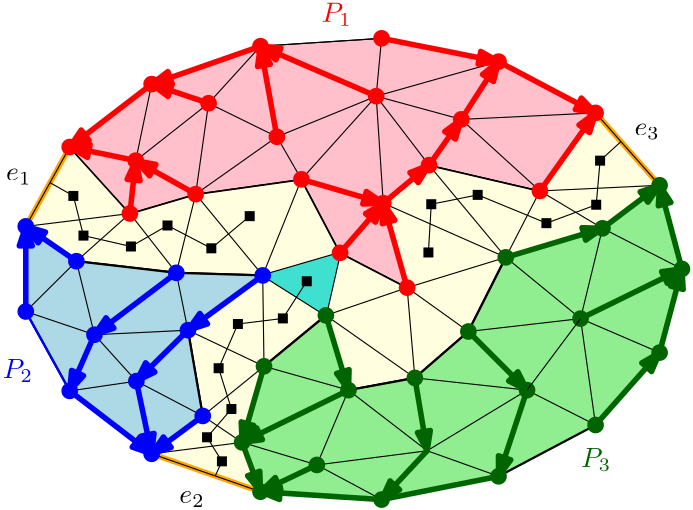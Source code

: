 <?xml version="1.0"?>
<!DOCTYPE ipe SYSTEM "ipe.dtd">
<ipe version="70212" creator="Ipe 7.2.13">
<info created="D:20200402142341" modified="D:20200403060748"/>
<ipestyle name="basic">
<symbol name="arrow/arc(spx)">
<path stroke="sym-stroke" fill="sym-stroke" pen="sym-pen">
0 0 m
-1 0.333 l
-1 -0.333 l
h
</path>
</symbol>
<symbol name="arrow/farc(spx)">
<path stroke="sym-stroke" fill="white" pen="sym-pen">
0 0 m
-1 0.333 l
-1 -0.333 l
h
</path>
</symbol>
<symbol name="arrow/ptarc(spx)">
<path stroke="sym-stroke" fill="sym-stroke" pen="sym-pen">
0 0 m
-1 0.333 l
-0.8 0 l
-1 -0.333 l
h
</path>
</symbol>
<symbol name="arrow/fptarc(spx)">
<path stroke="sym-stroke" fill="white" pen="sym-pen">
0 0 m
-1 0.333 l
-0.8 0 l
-1 -0.333 l
h
</path>
</symbol>
<symbol name="mark/circle(sx)" transformations="translations">
<path fill="sym-stroke">
0.6 0 0 0.6 0 0 e
0.4 0 0 0.4 0 0 e
</path>
</symbol>
<symbol name="mark/disk(sx)" transformations="translations">
<path fill="sym-stroke">
0.6 0 0 0.6 0 0 e
</path>
</symbol>
<symbol name="mark/fdisk(sfx)" transformations="translations">
<group>
<path fill="sym-fill">
0.5 0 0 0.5 0 0 e
</path>
<path fill="sym-stroke" fillrule="eofill">
0.6 0 0 0.6 0 0 e
0.4 0 0 0.4 0 0 e
</path>
</group>
</symbol>
<symbol name="mark/box(sx)" transformations="translations">
<path fill="sym-stroke" fillrule="eofill">
-0.6 -0.6 m
0.6 -0.6 l
0.6 0.6 l
-0.6 0.6 l
h
-0.4 -0.4 m
0.4 -0.4 l
0.4 0.4 l
-0.4 0.4 l
h
</path>
</symbol>
<symbol name="mark/square(sx)" transformations="translations">
<path fill="sym-stroke">
-0.6 -0.6 m
0.6 -0.6 l
0.6 0.6 l
-0.6 0.6 l
h
</path>
</symbol>
<symbol name="mark/fsquare(sfx)" transformations="translations">
<group>
<path fill="sym-fill">
-0.5 -0.5 m
0.5 -0.5 l
0.5 0.5 l
-0.5 0.5 l
h
</path>
<path fill="sym-stroke" fillrule="eofill">
-0.6 -0.6 m
0.6 -0.6 l
0.6 0.6 l
-0.6 0.6 l
h
-0.4 -0.4 m
0.4 -0.4 l
0.4 0.4 l
-0.4 0.4 l
h
</path>
</group>
</symbol>
<symbol name="mark/cross(sx)" transformations="translations">
<group>
<path fill="sym-stroke">
-0.43 -0.57 m
0.57 0.43 l
0.43 0.57 l
-0.57 -0.43 l
h
</path>
<path fill="sym-stroke">
-0.43 0.57 m
0.57 -0.43 l
0.43 -0.57 l
-0.57 0.43 l
h
</path>
</group>
</symbol>
<symbol name="arrow/fnormal(spx)">
<path stroke="sym-stroke" fill="white" pen="sym-pen">
0 0 m
-1 0.333 l
-1 -0.333 l
h
</path>
</symbol>
<symbol name="arrow/pointed(spx)">
<path stroke="sym-stroke" fill="sym-stroke" pen="sym-pen">
0 0 m
-1 0.333 l
-0.8 0 l
-1 -0.333 l
h
</path>
</symbol>
<symbol name="arrow/fpointed(spx)">
<path stroke="sym-stroke" fill="white" pen="sym-pen">
0 0 m
-1 0.333 l
-0.8 0 l
-1 -0.333 l
h
</path>
</symbol>
<symbol name="arrow/linear(spx)">
<path stroke="sym-stroke" pen="sym-pen">
-1 0.333 m
0 0 l
-1 -0.333 l
</path>
</symbol>
<symbol name="arrow/fdouble(spx)">
<path stroke="sym-stroke" fill="white" pen="sym-pen">
0 0 m
-1 0.333 l
-1 -0.333 l
h
-1 0 m
-2 0.333 l
-2 -0.333 l
h
</path>
</symbol>
<symbol name="arrow/double(spx)">
<path stroke="sym-stroke" fill="sym-stroke" pen="sym-pen">
0 0 m
-1 0.333 l
-1 -0.333 l
h
-1 0 m
-2 0.333 l
-2 -0.333 l
h
</path>
</symbol>
<pen name="heavier" value="0.8"/>
<pen name="fat" value="1.2"/>
<pen name="ultrafat" value="2"/>
<symbolsize name="large" value="5"/>
<symbolsize name="small" value="2"/>
<symbolsize name="tiny" value="1.1"/>
<arrowsize name="large" value="10"/>
<arrowsize name="small" value="5"/>
<arrowsize name="tiny" value="3"/>
<color name="red" value="1 0 0"/>
<color name="green" value="0 1 0"/>
<color name="blue" value="0 0 1"/>
<color name="yellow" value="1 1 0"/>
<color name="orange" value="1 0.647 0"/>
<color name="gold" value="1 0.843 0"/>
<color name="purple" value="0.627 0.125 0.941"/>
<color name="gray" value="0.745"/>
<color name="brown" value="0.647 0.165 0.165"/>
<color name="navy" value="0 0 0.502"/>
<color name="pink" value="1 0.753 0.796"/>
<color name="seagreen" value="0.18 0.545 0.341"/>
<color name="turquoise" value="0.251 0.878 0.816"/>
<color name="violet" value="0.933 0.51 0.933"/>
<color name="darkblue" value="0 0 0.545"/>
<color name="darkcyan" value="0 0.545 0.545"/>
<color name="darkgray" value="0.663"/>
<color name="darkgreen" value="0 0.392 0"/>
<color name="darkmagenta" value="0.545 0 0.545"/>
<color name="darkorange" value="1 0.549 0"/>
<color name="darkred" value="0.545 0 0"/>
<color name="lightblue" value="0.678 0.847 0.902"/>
<color name="lightcyan" value="0.878 1 1"/>
<color name="lightgray" value="0.827"/>
<color name="lightgreen" value="0.565 0.933 0.565"/>
<color name="lightyellow" value="1 1 0.878"/>
<dashstyle name="dashed" value="[4] 0"/>
<dashstyle name="dotted" value="[1 3] 0"/>
<dashstyle name="dash dotted" value="[4 2 1 2] 0"/>
<dashstyle name="dash dot dotted" value="[4 2 1 2 1 2] 0"/>
<textsize name="large" value="\large"/>
<textsize name="small" value="\small"/>
<textsize name="tiny" value="\tiny"/>
<textsize name="Large" value="\Large"/>
<textsize name="LARGE" value="\LARGE"/>
<textsize name="huge" value="\huge"/>
<textsize name="Huge" value="\Huge"/>
<textsize name="footnote" value="\footnotesize"/>
<textstyle name="center" begin="\begin{center}" end="\end{center}"/>
<textstyle name="itemize" begin="\begin{itemize}" end="\end{itemize}"/>
<textstyle name="item" begin="\begin{itemize}\item{}" end="\end{itemize}"/>
<gridsize name="4 pts" value="4"/>
<gridsize name="8 pts (~3 mm)" value="8"/>
<gridsize name="16 pts (~6 mm)" value="16"/>
<gridsize name="32 pts (~12 mm)" value="32"/>
<gridsize name="10 pts (~3.5 mm)" value="10"/>
<gridsize name="20 pts (~7 mm)" value="20"/>
<gridsize name="14 pts (~5 mm)" value="14"/>
<gridsize name="28 pts (~10 mm)" value="28"/>
<gridsize name="56 pts (~20 mm)" value="56"/>
<anglesize name="90 deg" value="90"/>
<anglesize name="60 deg" value="60"/>
<anglesize name="45 deg" value="45"/>
<anglesize name="30 deg" value="30"/>
<anglesize name="22.5 deg" value="22.5"/>
<opacity name="10%" value="0.1"/>
<opacity name="30%" value="0.3"/>
<opacity name="50%" value="0.5"/>
<opacity name="75%" value="0.75"/>
<tiling name="falling" angle="-60" step="4" width="1"/>
<tiling name="rising" angle="30" step="4" width="1"/>
</ipestyle>
<page>
<layer name="vertices"/>
<layer name="edges"/>
<layer name="outer-cycle"/>
<layer name="trees"/>
<layer name="monochrome"/>
<layer name="bichrome"/>
<layer name="portals"/>
<layer name="sperner"/>
<layer name="dual-paths"/>
<layer name="mercedes"/>
<layer name="mercedes-monochrome"/>
<layer name="mercedes-dead"/>
<layer name="mercedes-sperners"/>
<layer name="mercedes-bichrome"/>
<layer name="mercedes-portals"/>
<view layers="edges outer-cycle trees monochrome bichrome portals sperner dual-paths" active="portals"/>
<view layers="edges sperner mercedes mercedes-monochrome mercedes-dead mercedes-sperners mercedes-bichrome mercedes-portals" active="mercedes-bichrome"/>
<path layer="mercedes-bichrome" fill="lightyellow">
197.218 529.03 m
203.842 511.261 l
224.14 520.907 l
263.828 526.013 l
259.418 552.239 l
278.682 568.95 l
292.143 595.64 l
264.524 628.829 l
248.046 615.136 l
256.633 584.732 l
227.39 574.752 l
235.513 547.83 l
h
</path>
<path fill="lightyellow">
159.155 551.079 m
164.655 524.92 l
183.06 538.546 l
164.655 524.92 l
197.218 529.03 l
205.109 556.417 l
177.722 569.414 l
h
</path>
<path layer="mercedes-portals" stroke="orange" pen="ultrafat">
197.218 529.03 m
203.842 511.261 l
</path>
<path stroke="orange" pen="ultrafat">
164.655 524.921 m
197.218 529.03 l
</path>
<path layer="mercedes-bichrome" fill="lightyellow">
324.472 647.638 m
304.444 619.546 l
292.143 595.64 l
326.957 606.084 l
347.518 621.585 l
h
</path>
<path fill="lightyellow">
289.538 666.105 m
276.129 645.308 l
264.524 628.829 l
304.444 619.546 l
324.472 647.639 l
h
</path>
<path fill="lightyellow">
204.645 589.142 m
173.545 590.07 l
144.069 567.789 l
135.163 547.567 l
164.655 524.92 l
159.155 551.079 l
177.722 569.414 l
204.645 589.142 l
h
</path>
<path fill="lightyellow">
135.163 635.359 m
119.349 606.785 l
137.57 594.248 l
173.545 590.07 l
180.507 618.385 l
156.834 611.423 l
h
</path>
<path fill="lightyellow">
289.538 666.105 m
276.129 645.308 l
264.524 628.829 l
248.046 615.136 l
218.57 623.723 l
204.645 589.142 l
180.507 618.385 l
209.751 639.041 l
245.493 653.663 l
h
</path>
<path layer="mercedes-monochrome" fill="lightgray">
205.109 556.417 m
197.218 529.03 l
235.513 547.83 l
227.39 574.752 l
256.633 584.732 l
248.046 615.136 l
218.57 623.723 l
204.645 589.142 l
177.722 569.414 l
h
</path>
<path fill="lightgreen">
203.842 511.262 m
247.432 508.434 l
289.538 516.82 l
324.472 535.287 l
347.518 561.341 l
355.562 591.463 l
347.518 621.585 l
326.957 606.084 l
292.143 595.64 l
278.682 568.95 l
259.418 552.239 l
263.828 526.013 l
224.14 520.907 l
h
</path>
<path fill="lightblue">
119.349 606.785 m
119.349 576.141 l
135.163 547.567 l
144.069 567.789 l
173.545 590.07 l
137.57 594.248 l
h
</path>
<path fill="pink">
135.163 635.359 m
156.834 611.423 l
180.507 618.385 l
209.751 639.041 l
245.493 653.663 l
289.538 666.105 l
247.432 674.491 l
203.842 671.664 l
164.655 658.005 l
h
</path>
<path layer="mercedes-portals" stroke="orange" pen="ultrafat">
119.349 606.785 m
135.163 635.359 l
</path>
<path stroke="orange" pen="ultrafat">
324.472 647.638 m
347.518 621.585 l
</path>
<path stroke="orange" pen="ultrafat">
159.155 551.079 m
164.655 524.92 l
</path>
<path stroke="orange" pen="ultrafat">
276.129 645.308 m
289.538 666.105 l
</path>
<path layer="bichrome" stroke="black" fill="lightyellow" pen="heavier">
164.655 524.921 m
203.842 511.261 l
197.218 529.03 l
205.109 556.417 l
227.39 574.752 l
204.645 589.142 l
177.722 569.414 l
183.06 538.546 l
h
</path>
<path stroke="black" fill="lightyellow" pen="heavier">
232.496 597.265 m
227.39 574.752 l
235.513 547.83 l
259.418 552.239 l
278.682 568.95 l
292.143 595.64 l
326.957 606.084 l
347.518 621.585 l
324.472 647.638 l
304.444 619.546 l
264.524 628.829 l
248.046 615.136 l
256.633 584.732 l
232.496 597.265 l
h
</path>
<path stroke="black" fill="lightyellow" pen="heavier">
135.163 635.359 m
156.834 611.423 l
180.507 618.385 l
218.57 623.723 l
232.496 597.265 l
204.645 589.142 l
173.545 590.07 l
137.57 594.248 l
119.349 606.785 l
h
</path>
<path layer="portals" stroke="orange" pen="ultrafat">
324.472 647.638 m
347.518 621.585 l
</path>
<path stroke="orange" pen="ultrafat">
164.655 524.921 m
203.842 511.261 l
</path>
<path layer="edges" stroke="black">
156.834 611.423 m
135.163 635.359 l
</path>
<path layer="portals" stroke="orange" pen="ultrafat">
119.349 606.785 m
135.163 635.359 l
</path>
<path layer="mercedes-sperners" fill="turquoise">
164.655 524.92 m
197.218 529.03 l
203.842 511.261 l
</path>
<path fill="turquoise">
264.524 628.829 m
292.143 595.64 l
304.444 619.546 l
</path>
<path fill="turquoise">
180.507 618.385 m
173.545 590.07 l
204.645 589.142 l
</path>
<path layer="edges" stroke="black">
203.842 511.261 m
164.655 524.921 l
</path>
<path layer="monochrome" stroke="black" fill="lightgreen" pen="heavier">
203.842 511.261 m
197.218 529.03 l
205.109 556.417 l
227.39 574.752 l
235.513 547.83 l
259.418 552.239 l
278.682 568.95 l
292.143 595.64 l
326.957 606.084 l
347.518 621.585 l
355.562 591.463 l
347.518 561.341 l
324.472 535.287 l
289.538 516.82 l
247.432 508.434 l
h
</path>
<path stroke="black" fill="pink">
135.163 635.359 m
156.834 611.423 l
180.507 618.385 l
218.57 623.723 l
232.496 597.265 l
256.633 584.732 l
248.046 615.136 l
264.524 628.829 l
304.444 619.546 l
324.472 647.638 l
289.538 666.105 l
247.432 674.491 l
203.842 671.664 l
164.655 658.005 l
h
</path>
<path stroke="black" fill="lightblue" pen="heavier">
119.349 606.785 m
137.57 594.248 l
173.545 590.07 l
204.645 589.142 l
177.722 569.414 l
183.06 538.546 l
164.655 524.921 l
135.163 547.567 l
119.349 576.141 l
h
</path>
<path layer="edges" stroke="black">
135.163 635.359 m
158.923 630.454 l
</path>
<path stroke="black">
158.923 630.454 m
164.655 658.005 l
</path>
<path stroke="black">
164.655 658.005 m
185.149 651.11 l
</path>
<path stroke="black">
185.149 651.11 m
203.842 671.664 l
</path>
<path stroke="black">
119.349 606.785 m
137.57 594.248 l
</path>
<path stroke="black">
137.57 594.248 m
156.834 611.423 l
</path>
<path stroke="black">
156.834 611.423 m
158.923 630.454 l
</path>
<path stroke="black">
119.349 606.785 m
156.834 611.423 l
</path>
<path stroke="black">
137.57 594.248 m
119.349 576.141 l
</path>
<path stroke="black">
119.349 576.141 m
144.069 567.789 l
</path>
<path stroke="black">
144.069 567.789 m
135.163 547.567 l
</path>
<path stroke="black">
144.069 567.789 m
137.57 594.248 l
</path>
<path stroke="black">
137.57 594.248 m
173.545 590.07 l
</path>
<path stroke="black">
173.545 590.07 m
156.834 611.423 l
</path>
<path stroke="black">
173.545 590.07 m
144.069 567.789 l
</path>
<path stroke="black">
144.069 567.789 m
159.155 551.079 l
</path>
<path stroke="black">
159.155 551.079 m
177.722 569.414 l
</path>
<path stroke="black">
177.722 569.414 m
173.545 590.07 l
</path>
<path stroke="black">
144.069 567.789 m
177.722 569.414 l
</path>
<path stroke="black">
159.155 551.079 m
135.163 547.567 l
</path>
<path stroke="black">
159.155 551.079 m
164.655 524.921 l
</path>
<path stroke="black">
164.655 524.921 m
183.06 538.546 l
</path>
<path stroke="black">
183.06 538.546 m
159.155 551.079 l
</path>
<path stroke="black">
183.06 538.546 m
205.109 556.417 l
</path>
<path stroke="black">
205.109 556.417 m
177.722 569.414 l
177.722 569.414 l
</path>
<path stroke="black">
177.722 569.414 m
183.06 538.546 l
</path>
<path stroke="black">
183.06 538.546 m
197.218 529.03 l
</path>
<path stroke="black">
197.218 529.03 m
164.655 524.921 l
</path>
<path stroke="black">
197.218 529.03 m
203.842 511.261 l
</path>
<path stroke="black">
197.218 529.03 m
224.14 520.907 l
</path>
<path stroke="black">
224.14 520.907 m
235.513 547.83 l
</path>
<path stroke="black">
235.513 547.83 m
205.109 556.417 l
</path>
<path stroke="black">
205.109 556.417 m
197.218 529.03 l
</path>
<path stroke="black">
197.218 529.03 m
235.513 547.83 l
</path>
<path stroke="black">
224.14 520.907 m
203.842 511.261 l
</path>
<path stroke="black">
224.14 520.907 m
247.432 508.434 l
</path>
<path stroke="black">
235.513 547.83 m
259.418 552.239 l
</path>
<path stroke="black">
259.418 552.239 m
263.828 526.013 l
</path>
<path stroke="black">
263.828 526.013 m
247.432 508.434 l
</path>
<path stroke="black">
235.513 547.83 m
263.828 526.013 l
</path>
<path stroke="black">
263.828 526.013 m
224.14 520.907 l
</path>
<path stroke="black">
158.923 630.454 m
180.507 618.385 l
</path>
<path stroke="black">
180.507 618.385 m
185.149 651.11 l
</path>
<path stroke="black">
185.149 651.11 m
158.923 630.454 l
</path>
<path stroke="black">
156.834 611.423 m
180.507 618.385 l
</path>
<path stroke="black">
180.507 618.385 m
173.545 590.07 l
</path>
<path stroke="black">
180.507 618.385 m
218.57 623.723 l
</path>
<path stroke="black">
218.57 623.723 m
209.751 639.041 l
</path>
<path stroke="black">
209.751 639.041 m
180.507 618.385 l
</path>
<path stroke="black">
185.149 651.11 m
209.751 639.041 l
</path>
<path stroke="black">
209.751 639.041 m
203.842 671.664 l
</path>
<path stroke="black">
209.751 639.041 m
245.493 653.663 l
</path>
<path stroke="black">
245.493 653.663 m
247.432 674.491 l
</path>
<path stroke="black">
245.493 653.663 m
203.842 671.664 l
</path>
<path stroke="black">
218.57 623.723 m
204.645 589.142 l
</path>
<path stroke="black">
204.645 589.142 m
173.545 590.07 l
</path>
<path stroke="black">
180.507 618.385 m
204.645 589.142 l
</path>
<path stroke="black">
204.645 589.142 m
177.722 569.414 l
</path>
<path stroke="black">
204.645 589.142 m
205.109 556.417 l
</path>
<path stroke="black">
204.645 589.142 m
227.39 574.752 l
</path>
<path stroke="black">
227.39 574.752 m
205.109 556.417 l
</path>
<path stroke="black">
227.39 574.752 m
235.513 547.83 l
</path>
<path stroke="black">
227.39 574.752 m
232.496 597.265 l
</path>
<path stroke="black">
204.645 589.142 m
232.496 597.265 l
</path>
<path stroke="black">
218.57 623.723 m
232.496 597.265 l
</path>
<path stroke="black">
232.496 597.265 m
248.046 615.136 l
</path>
<path stroke="black">
248.046 615.136 m
218.57 623.723 l
</path>
<path stroke="black">
218.57 623.723 m
245.493 653.663 l
</path>
<path stroke="black">
245.493 653.663 m
248.046 615.136 l
</path>
<path stroke="black">
245.493 653.663 m
276.129 645.308 l
</path>
<path stroke="black">
245.493 653.663 m
264.524 628.829 l
</path>
<path stroke="black">
264.524 628.829 m
248.046 615.136 l
</path>
<path stroke="black">
264.524 628.829 m
276.129 645.308 l
</path>
<path stroke="black">
245.493 653.663 m
289.538 666.105 l
</path>
<path stroke="black">
289.538 666.105 m
276.129 645.308 l
</path>
<path stroke="black">
276.129 645.308 m
324.472 647.638 l
</path>
<path stroke="black">
324.472 647.638 m
304.444 619.546 l
</path>
<path stroke="black">
304.444 619.546 m
276.129 645.308 l
</path>
<path stroke="black">
264.524 628.829 m
292.143 595.64 l
</path>
<path stroke="black">
292.143 595.64 m
304.444 619.546 l
</path>
<path stroke="black">
304.444 619.546 m
264.524 628.829 l
</path>
<path stroke="black">
248.046 615.136 m
256.633 584.732 l
</path>
<path stroke="black">
256.633 584.732 m
232.496 597.265 l
</path>
<path stroke="black">
227.39 574.752 m
256.633 584.732 l
</path>
<path stroke="black">
256.633 584.732 m
259.418 552.239 l
</path>
<path stroke="black">
259.418 552.239 m
227.39 574.752 l
</path>
<path stroke="black">
256.633 584.732 m
292.143 595.64 l
</path>
<path stroke="black">
248.046 615.136 m
292.143 595.64 l
</path>
<path stroke="black">
292.143 595.64 m
326.957 606.084 l
</path>
<path stroke="black">
326.957 606.084 m
304.444 619.546 l
</path>
<path stroke="black">
304.444 619.546 m
347.518 621.585 l
</path>
<path stroke="black">
347.518 621.585 m
326.957 606.084 l
</path>
<path stroke="black">
326.957 606.084 m
319.066 573.592 l
</path>
<path stroke="black">
319.066 573.592 m
355.562 591.463 l
</path>
<path stroke="black">
355.562 591.463 m
326.957 606.084 l
</path>
<path stroke="black">
319.066 573.592 m
347.518 561.341 l
</path>
<path stroke="black">
319.066 573.592 m
324.472 535.287 l
</path>
<path stroke="black">
324.472 535.287 m
299.802 547.83 l
</path>
<path stroke="black">
299.802 547.83 m
278.682 568.95 l
</path>
<path stroke="black">
278.682 568.95 m
319.066 573.592 l
</path>
<path stroke="black">
319.066 573.592 m
292.143 595.64 l
</path>
<path stroke="black">
292.143 595.64 m
278.682 568.95 l
</path>
<path stroke="black">
278.682 568.95 m
256.633 584.732 l
</path>
<path stroke="black">
278.682 568.95 m
259.418 552.239 l
</path>
<path stroke="black">
259.418 552.239 m
299.802 547.83 l
</path>
<path stroke="black">
299.802 547.83 m
263.828 526.013 l
</path>
<path stroke="black">
289.538 516.82 m
263.828 526.013 l
</path>
<path stroke="black">
299.802 547.83 m
289.538 516.82 l
</path>
<path stroke="black">
119.349 606.785 m
135.163 635.359 l
</path>
<path stroke="black">
203.842 671.664 m
247.432 674.491 l
</path>
<path stroke="black">
324.472 647.639 m
347.518 621.585 l
</path>
<path stroke="black">
324.472 535.287 m
289.538 516.82 l
</path>
<path stroke="black">
135.163 547.567 m
119.349 576.141 l
</path>
<path stroke="black">
119.349 576.141 m
119.349 606.785 l
</path>
<path stroke="black">
135.163 635.359 m
164.655 658.005 l
</path>
<path stroke="black">
164.655 658.005 m
203.842 671.664 l
</path>
<path stroke="black">
247.432 674.491 m
289.538 666.105 l
</path>
<path stroke="black">
289.538 666.105 m
324.472 647.639 l
</path>
<path stroke="black">
347.518 621.585 m
355.562 591.463 l
</path>
<path stroke="black">
347.518 561.341 m
355.562 591.463 l
</path>
<path stroke="black">
324.472 535.287 m
347.518 561.341 l
</path>
<path stroke="black">
247.432 508.434 m
289.538 516.82 l
</path>
<path stroke="black">
203.842 511.261 m
247.432 508.434 l
</path>
<path stroke="black">
164.655 524.92 m
135.163 547.567 l
</path>
<path layer="sperner" fill="turquoise">
204.645 589.142 m
232.496 597.265 l
227.39 574.752 l
h
</path>
<use layer="vertices" name="mark/disk(sx)" pos="119.349 576.141" size="normal" stroke="black"/>
<use name="mark/disk(sx)" pos="119.349 606.785" size="normal" stroke="black"/>
<use name="mark/disk(sx)" pos="135.163 635.359" size="normal" stroke="black"/>
<use name="mark/disk(sx)" pos="164.655 658.005" size="normal" stroke="black"/>
<use name="mark/disk(sx)" pos="203.842 671.664" size="normal" stroke="black"/>
<use name="mark/disk(sx)" pos="247.432 674.491" size="normal" stroke="black"/>
<use name="mark/disk(sx)" pos="289.538 666.105" size="normal" stroke="black"/>
<use name="mark/disk(sx)" pos="324.472 647.638" size="normal" stroke="black"/>
<use name="mark/disk(sx)" pos="347.518 621.585" size="normal" stroke="black"/>
<use name="mark/disk(sx)" pos="355.562 591.463" size="normal" stroke="black"/>
<use name="mark/disk(sx)" pos="347.518 561.341" size="normal" stroke="black"/>
<use name="mark/disk(sx)" pos="324.472 535.287" size="normal" stroke="black"/>
<use name="mark/disk(sx)" pos="289.538 516.82" size="normal" stroke="black"/>
<use name="mark/disk(sx)" pos="247.432 508.434" size="normal" stroke="black"/>
<use name="mark/disk(sx)" pos="203.842 511.261" size="normal" stroke="black"/>
<use name="mark/disk(sx)" pos="164.655 524.921" size="normal" stroke="black"/>
<use name="mark/disk(sx)" pos="135.163 547.567" size="normal" stroke="black"/>
<use name="mark/disk(sx)" pos="180.507 618.385" size="normal" stroke="black"/>
<use name="mark/disk(sx)" pos="209.751 639.041" size="normal" stroke="black"/>
<use name="mark/disk(sx)" pos="218.57 623.723" size="normal" stroke="black"/>
<use name="mark/disk(sx)" pos="204.645 589.142" size="normal" stroke="black"/>
<use name="mark/disk(sx)" pos="137.57 594.248" size="normal" stroke="black"/>
<use name="mark/disk(sx)" pos="158.923 630.454" size="normal" stroke="black"/>
<use name="mark/disk(sx)" pos="245.493 653.663" size="normal" stroke="black"/>
<use name="mark/disk(sx)" pos="276.129 645.308" size="normal" stroke="black"/>
<use name="mark/disk(sx)" pos="264.524 628.829" size="normal" stroke="black"/>
<use name="mark/disk(sx)" pos="292.143 595.64" size="normal" stroke="black"/>
<use name="mark/disk(sx)" pos="304.444 619.546" size="normal" stroke="black"/>
<use name="mark/disk(sx)" pos="326.957 606.084" size="normal" stroke="black"/>
<use name="mark/disk(sx)" pos="319.066 573.592" size="normal" stroke="black"/>
<use name="mark/disk(sx)" pos="299.802 547.83" size="normal" stroke="black"/>
<use name="mark/disk(sx)" pos="278.682 568.95" size="normal" stroke="black"/>
<use name="mark/disk(sx)" pos="256.633 584.732" size="normal" stroke="black"/>
<use name="mark/disk(sx)" pos="248.046 615.136" size="normal" stroke="black"/>
<use name="mark/disk(sx)" pos="232.496 597.265" size="normal" stroke="black"/>
<use name="mark/disk(sx)" pos="235.513 547.83" size="normal" stroke="black"/>
<use name="mark/disk(sx)" pos="259.418 552.239" size="normal" stroke="black"/>
<use name="mark/disk(sx)" pos="263.828 526.013" size="normal" stroke="black"/>
<use name="mark/disk(sx)" pos="224.14 520.907" size="normal" stroke="black"/>
<use name="mark/disk(sx)" pos="205.109 556.417" size="normal" stroke="black"/>
<use name="mark/disk(sx)" pos="227.39 574.752" size="normal" stroke="black"/>
<use name="mark/disk(sx)" pos="177.722 569.414" size="normal" stroke="black"/>
<use name="mark/disk(sx)" pos="183.06 538.546" size="normal" stroke="black"/>
<use name="mark/disk(sx)" pos="197.218 529.03" size="normal" stroke="black"/>
<use name="mark/disk(sx)" pos="159.155 551.079" size="normal" stroke="black"/>
<use name="mark/disk(sx)" pos="144.069 567.789" size="normal" stroke="black"/>
<use name="mark/disk(sx)" pos="173.545 590.07" size="normal" stroke="black"/>
<use name="mark/disk(sx)" pos="156.834 611.423" size="normal" stroke="black"/>
<use name="mark/disk(sx)" pos="185.149 651.11" size="normal" stroke="black"/>
<use layer="trees" name="mark/disk(sx)" pos="135.163 635.359" size="large" stroke="red"/>
<use name="mark/disk(sx)" pos="164.655 658.005" size="large" stroke="red"/>
<use name="mark/disk(sx)" pos="203.842 671.664" size="large" stroke="red"/>
<use name="mark/disk(sx)" pos="247.432 674.491" size="large" stroke="red"/>
<use name="mark/disk(sx)" pos="289.538 666.105" size="large" stroke="red"/>
<use name="mark/disk(sx)" pos="324.472 647.638" size="large" stroke="red"/>
<use name="mark/disk(sx)" pos="347.518 621.585" size="large" stroke="darkgreen"/>
<use name="mark/disk(sx)" pos="355.562 591.463" size="large" stroke="darkgreen"/>
<use name="mark/disk(sx)" pos="347.518 561.341" size="large" stroke="darkgreen"/>
<use name="mark/disk(sx)" pos="324.472 535.287" size="large" stroke="darkgreen"/>
<use name="mark/disk(sx)" pos="289.538 516.82" size="large" stroke="darkgreen"/>
<use name="mark/disk(sx)" pos="247.432 508.434" size="large" stroke="darkgreen"/>
<use name="mark/disk(sx)" pos="203.842 511.261" size="large" stroke="darkgreen"/>
<use name="mark/disk(sx)" pos="164.655 524.921" size="large" stroke="blue"/>
<use name="mark/disk(sx)" pos="135.163 547.567" size="large" stroke="blue"/>
<use name="mark/disk(sx)" pos="119.349 576.141" size="large" stroke="blue"/>
<use name="mark/disk(sx)" pos="119.349 606.785" size="large" stroke="blue"/>
<path stroke="darkgreen" pen="ultrafat" rarrow="normal/normal">
203.842 511.261 m
197.218 529.03 l
</path>
<path stroke="darkgreen" pen="ultrafat" rarrow="normal/normal">
197.218 529.03 m
205.109 556.417 l
</path>
<path stroke="darkgreen" pen="ultrafat" arrow="normal/normal">
224.14 520.907 m
203.842 511.261 l
</path>
<path stroke="darkgreen" pen="ultrafat" arrow="normal/normal">
235.513 547.83 m
197.218 529.03 l
</path>
<path stroke="darkgreen" pen="ultrafat" arrow="normal/normal">
263.828 526.013 m
247.432 508.434 l
</path>
<path stroke="darkgreen" pen="ultrafat" arrow="normal/normal">
259.418 552.239 m
263.828 526.013 l
</path>
<path stroke="darkgreen" pen="ultrafat" arrow="normal/normal">
319.066 573.592 m
355.562 591.463 l
</path>
<path stroke="darkgreen" pen="ultrafat" arrow="normal/normal">
326.957 606.084 m
347.518 621.585 l
</path>
<path stroke="darkgreen" pen="ultrafat" rarrow="normal/normal">
326.957 606.084 m
292.143 595.64 l
</path>
<path stroke="red" pen="ultrafat" arrow="normal/normal">
304.444 619.546 m
324.472 647.638 l
</path>
<path stroke="red" pen="ultrafat" arrow="normal/normal">
264.524 628.829 m
276.129 645.308 l
</path>
<path stroke="red" pen="ultrafat" arrow="normal/normal">
276.129 645.308 m
289.538 666.105 l
</path>
<path stroke="red" pen="ultrafat" rarrow="normal/normal">
264.524 628.829 m
248.046 615.136 l
</path>
<path stroke="red" pen="ultrafat" rarrow="normal/normal">
248.046 615.136 m
256.633 584.732 l
</path>
<path stroke="red" pen="ultrafat" rarrow="normal/normal">
248.046 615.136 m
232.496 597.265 l
</path>
<path stroke="red" pen="ultrafat" rarrow="normal/normal">
248.046 615.136 m
218.57 623.723 l
</path>
<path stroke="red" pen="ultrafat" rarrow="normal/normal">
203.842 671.664 m
245.493 653.663 l
</path>
<path stroke="red" pen="ultrafat" rarrow="normal/normal">
164.655 658.005 m
185.149 651.11 l
</path>
<path stroke="red" pen="ultrafat" rarrow="normal/normal">
135.163 635.359 m
158.923 630.454 l
</path>
<path stroke="red" pen="ultrafat" rarrow="normal/normal">
158.923 630.454 m
156.834 611.423 l
</path>
<path stroke="red" pen="ultrafat" rarrow="normal/normal">
158.923 630.454 m
180.507 618.385 l
</path>
<path stroke="blue" pen="ultrafat" arrow="normal/normal">
173.545 590.07 m
144.069 567.789 l
</path>
<path stroke="blue" pen="ultrafat" arrow="normal/normal">
144.069 567.789 m
135.163 547.567 l
</path>
<path stroke="blue" pen="ultrafat" arrow="normal/normal">
159.155 551.079 m
164.655 524.921 l
</path>
<path stroke="blue" pen="ultrafat" arrow="normal/normal">
177.722 569.414 m
159.155 551.079 l
</path>
<path stroke="blue" pen="ultrafat" arrow="normal/normal">
183.06 538.546 m
164.655 524.921 l
</path>
<path stroke="blue" pen="ultrafat" arrow="normal/normal">
204.645 589.142 m
177.722 569.414 l
</path>
<path stroke="darkgreen" pen="ultrafat" arrow="normal/normal">
227.39 574.752 m
235.513 547.83 l
</path>
<use name="mark/disk(sx)" pos="197.218 529.03" size="large" stroke="darkgreen"/>
<use name="mark/disk(sx)" pos="205.109 556.417" size="large" stroke="darkgreen"/>
<use name="mark/disk(sx)" pos="235.513 547.83" size="large" stroke="darkgreen"/>
<use name="mark/disk(sx)" pos="227.39 574.752" size="large" stroke="darkgreen"/>
<use name="mark/disk(sx)" pos="259.418 552.239" size="large" stroke="darkgreen"/>
<use name="mark/disk(sx)" pos="278.682 568.95" size="large" stroke="darkgreen"/>
<use name="mark/disk(sx)" pos="299.802 547.83" size="large" stroke="darkgreen"/>
<use name="mark/disk(sx)" pos="319.066 573.592" size="large" stroke="darkgreen"/>
<use name="mark/disk(sx)" pos="292.143 595.64" size="large" stroke="darkgreen"/>
<use name="mark/disk(sx)" pos="326.957 606.084" size="large" stroke="darkgreen"/>
<use name="mark/disk(sx)" pos="158.923 630.454" size="large" stroke="red"/>
<use name="mark/disk(sx)" pos="180.507 618.385" size="large" stroke="red"/>
<use name="mark/disk(sx)" pos="156.834 611.423" size="large" stroke="red"/>
<use name="mark/disk(sx)" pos="218.57 623.723" size="large" stroke="red"/>
<use name="mark/disk(sx)" pos="232.496 597.265" size="large" stroke="red"/>
<use name="mark/disk(sx)" pos="256.633 584.732" size="large" stroke="red"/>
<use name="mark/disk(sx)" pos="264.524 628.829" size="large" stroke="red"/>
<use name="mark/disk(sx)" pos="304.444 619.546" size="large" stroke="red"/>
<use name="mark/disk(sx)" pos="276.129 645.308" size="large" stroke="red"/>
<use name="mark/disk(sx)" pos="245.493 653.663" size="large" stroke="red"/>
<use name="mark/disk(sx)" pos="248.046 615.136" size="large" stroke="red"/>
<use name="mark/disk(sx)" pos="204.645 589.142" size="large" stroke="blue"/>
<use name="mark/disk(sx)" pos="173.545 590.07" size="large" stroke="blue"/>
<use name="mark/disk(sx)" pos="144.069 567.789" size="large" stroke="blue"/>
<use name="mark/disk(sx)" pos="137.57 594.248" size="large" stroke="blue"/>
<use name="mark/disk(sx)" pos="159.155 551.079" size="large" stroke="blue"/>
<use name="mark/disk(sx)" pos="177.722 569.414" size="large" stroke="blue"/>
<use name="mark/disk(sx)" pos="183.06 538.546" size="large" stroke="blue"/>
<path stroke="blue" pen="ultrafat" arrow="normal/normal">
119.349 576.141 m
119.349 606.785 l
</path>
<path stroke="blue" pen="ultrafat" arrow="normal/normal">
137.57 594.248 m
119.349 606.785 l
</path>
<path stroke="blue" pen="ultrafat" arrow="normal/normal">
135.163 547.567 m
164.655 524.921 l
</path>
<path stroke="darkgreen" pen="ultrafat" arrow="normal/normal">
289.538 516.82 m
247.432 508.434 l
203.842 511.261 l
</path>
<path layer="portals" stroke="blue" pen="heavier">
135.163 547.567 m
119.349 576.141 l
</path>
<path layer="trees" stroke="red" pen="ultrafat" arrow="normal/normal">
247.432 674.491 m
289.538 666.105 l
</path>
<path stroke="red" pen="ultrafat" arrow="normal/normal">
289.538 666.105 m
324.472 647.638 l
</path>
<path stroke="darkgreen" pen="ultrafat" arrow="normal/normal">
347.518 561.341 m
355.562 591.463 l
</path>
<path stroke="darkgreen" pen="ultrafat" arrow="normal/normal">
324.472 535.287 m
347.518 561.341 l
</path>
<path stroke="darkgreen" pen="ultrafat" arrow="normal/normal">
278.682 568.95 m
299.802 547.83 l
</path>
<path stroke="darkgreen" pen="ultrafat" arrow="normal/normal">
299.802 547.83 m
289.538 516.82 l
</path>
<path stroke="red" pen="ultrafat" arrow="normal/normal">
203.842 671.664 m
164.655 658.005 l
</path>
<path stroke="red" pen="ultrafat" arrow="normal/normal">
164.655 658.005 m
135.163 635.359 l
</path>
<use name="mark/disk(sx)" pos="224.14 520.907" size="large" stroke="darkgreen"/>
<path stroke="darkgreen" pen="ultrafat" arrow="normal/normal">
355.562 591.463 m
347.518 621.585 l
</path>
<path stroke="red" pen="ultrafat" arrow="normal/normal">
209.751 639.041 m
203.842 671.664 l
</path>
<use name="mark/disk(sx)" pos="185.149 651.11" size="large" stroke="red"/>
<use name="mark/disk(sx)" pos="209.751 639.041" size="large" stroke="red"/>
<use layer="dual-paths" name="mark/square(sx)" pos="189.96 522.201" size="normal" stroke="black"/>
<use name="mark/square(sx)" pos="184.602 530.868" size="normal" stroke="black"/>
<use name="mark/square(sx)" pos="193.375 541.037" size="normal" stroke="black"/>
<use name="mark/square(sx)" pos="188.776 555.728" size="normal" stroke="black"/>
<use name="mark/square(sx)" pos="195.717 571.654" size="normal" stroke="black"/>
<use name="mark/square(sx)" pos="211.898 573.655" size="normal" stroke="black"/>
<use name="mark/square(sx)" pos="326.102 630.453" size="normal" stroke="black"/>
<use name="mark/square(sx)" pos="324.702 614.581" size="normal" stroke="black"/>
<use name="mark/square(sx)" pos="306.775 607.952" size="normal" stroke="black"/>
<use matrix="1 0 0 1 -4.94849 4.29491" name="mark/square(sx)" pos="286.981 613.834" size="normal" stroke="black"/>
<use name="mark/square(sx)" pos="265.32 614.768" size="normal" stroke="black"/>
<use name="mark/square(sx)" pos="136.473 617.755" size="normal" stroke="black"/>
<use name="mark/square(sx)" pos="140.114 603.47" size="normal" stroke="black"/>
<use name="mark/square(sx)" pos="157.2 599.549" size="normal" stroke="black"/>
<use name="mark/square(sx)" pos="170.365 607.111" size="normal" stroke="black"/>
<use name="mark/square(sx)" pos="186.144 598.895" size="normal" stroke="black"/>
<use name="mark/square(sx)" pos="199.963 610.473" size="normal" stroke="black"/>
<use name="mark/square(sx)" pos="264.293 597.401" size="normal" stroke="black"/>
<use name="mark/square(sx)" pos="220.503 587.037" size="normal" stroke="black"/>
<path stroke="black">
128.067 622.538 m
136.473 617.755 l
140.114 603.47 l
157.2 599.549 l
170.365 607.111 l
186.144 598.895 l
199.963 610.473 l
</path>
<path stroke="black">
187.552 516.939 m
189.96 522.201 l
184.602 530.868 l
193.375 541.037 l
188.776 555.728 l
195.717 571.654 l
211.898 573.655 l
220.503 587.037 l
</path>
<path stroke="black">
333.602 637.317 m
326.102 630.453 l
324.702 614.581 l
306.775 607.952 l
282.033 618.129 l
265.32 614.768 l
264.293 597.401 l
</path>
<path layer="mercedes" stroke="black" pen="ultrafat" arrow="normal/normal">
204.645 589.142 m
177.722 569.414 l
</path>
<path stroke="black" pen="ultrafat" arrow="normal/normal">
177.722 569.414 m
159.155 551.079 l
</path>
<path stroke="black" pen="ultrafat" arrow="normal/normal">
227.39 574.752 m
235.513 547.83 l
</path>
<path stroke="black" pen="ultrafat" arrow="normal/normal">
235.513 547.83 m
197.218 529.03 l
</path>
<path stroke="black" pen="ultrafat" arrow="normal/normal">
232.496 597.265 m
248.046 615.136 l
</path>
<path stroke="black" pen="ultrafat" arrow="normal/normal">
248.046 615.136 m
264.524 628.829 l
</path>
<path stroke="black" pen="ultrafat" arrow="normal/normal">
264.524 628.829 m
276.129 645.308 l
</path>
<path stroke="red" pen="ultrafat" arrow="normal/normal">
203.842 671.664 m
164.655 658.005 l
</path>
<path stroke="red" pen="ultrafat" arrow="normal/normal">
164.655 658.005 m
135.163 635.359 l
</path>
<path stroke="red" pen="ultrafat" arrow="normal/normal">
247.432 674.491 m
289.538 666.105 l
</path>
<path stroke="red" pen="ultrafat" arrow="normal/normal">
289.538 666.105 m
324.472 647.639 l
</path>
<path stroke="darkgreen" pen="ultrafat" arrow="normal/normal">
289.538 516.82 m
247.432 508.434 l
</path>
<path stroke="darkgreen" pen="ultrafat" arrow="normal/normal">
247.432 508.434 m
203.842 511.262 l
</path>
<path stroke="darkgreen" pen="ultrafat" arrow="normal/normal">
324.472 535.287 m
347.518 561.341 l
</path>
<path stroke="darkgreen" pen="ultrafat" arrow="normal/normal">
347.518 561.341 m
355.562 591.463 l
</path>
<path stroke="darkgreen" pen="ultrafat" arrow="normal/normal">
355.562 591.463 m
347.518 621.585 l
</path>
<path stroke="blue" pen="ultrafat" arrow="normal/normal">
119.349 576.141 m
119.349 606.785 l
</path>
<path stroke="blue" pen="ultrafat" arrow="normal/normal">
135.163 547.567 m
164.655 524.92 l
</path>
<use name="mark/disk(sx)" pos="119.349 576.141" size="large" stroke="blue"/>
<use name="mark/disk(sx)" pos="119.349 606.785" size="large" stroke="blue"/>
<use name="mark/disk(sx)" pos="135.163 547.567" size="large" stroke="blue"/>
<use name="mark/disk(sx)" pos="164.655 524.92" size="large" stroke="blue"/>
<use name="mark/disk(sx)" pos="135.163 635.359" size="large" stroke="red"/>
<use name="mark/disk(sx)" pos="164.655 658.005" size="large" stroke="red"/>
<use name="mark/disk(sx)" pos="203.842 671.664" size="large" stroke="red"/>
<use name="mark/disk(sx)" pos="247.432 674.491" size="large" stroke="red"/>
<use name="mark/disk(sx)" pos="289.538 666.105" size="large" stroke="red"/>
<use name="mark/disk(sx)" pos="324.472 647.639" size="large" stroke="red"/>
<use name="mark/disk(sx)" pos="347.518 621.585" size="large" stroke="darkgreen"/>
<use name="mark/disk(sx)" pos="355.562 591.463" size="large" stroke="darkgreen"/>
<use name="mark/disk(sx)" pos="347.518 561.341" size="large" stroke="darkgreen"/>
<use name="mark/disk(sx)" pos="324.472 535.287" size="large" stroke="darkgreen"/>
<use name="mark/disk(sx)" pos="289.538 516.82" size="large" stroke="darkgreen"/>
<use name="mark/disk(sx)" pos="247.432 508.434" size="large" stroke="darkgreen"/>
<use name="mark/disk(sx)" pos="203.842 511.262" size="large" stroke="darkgreen"/>
<use name="mark/disk(sx)" pos="204.645 589.142" size="large" stroke="black"/>
<use name="mark/disk(sx)" pos="177.722 569.414" size="large" stroke="black"/>
<use name="mark/disk(sx)" pos="159.155 551.079" size="large" stroke="black"/>
<use name="mark/disk(sx)" pos="197.218 529.03" size="large" stroke="black"/>
<use name="mark/disk(sx)" pos="235.513 547.83" size="large" stroke="black"/>
<use name="mark/disk(sx)" pos="227.39 574.752" size="large" stroke="black"/>
<use name="mark/disk(sx)" pos="232.496 597.265" size="large" stroke="black"/>
<use name="mark/disk(sx)" pos="248.046 615.136" size="large" stroke="black"/>
<use name="mark/disk(sx)" pos="264.524 628.829" size="large" stroke="black"/>
<use name="mark/disk(sx)" pos="276.129 645.308" size="large" stroke="black"/>
<use name="mark/disk(sx)" pos="256.633 584.732" size="large" stroke="black"/>
<path stroke="black" pen="ultrafat" arrow="normal/normal">
256.633 584.732 m
248.046 615.136 l
</path>
<path stroke="black" pen="ultrafat" arrow="normal/normal">
205.109 556.417 m
197.218 529.03 l
</path>
<use name="mark/disk(sx)" pos="205.109 556.417" size="large" stroke="black"/>
<path stroke="red" pen="ultrafat" arrow="normal/normal">
156.834 611.423 m
158.923 630.454 l
</path>
<path stroke="red" pen="ultrafat" arrow="normal/normal">
180.507 618.385 m
158.923 630.454 l
</path>
<path stroke="red" pen="ultrafat" arrow="normal/normal">
158.923 630.454 m
135.163 635.359 l
</path>
<path layer="edges" stroke="black">
299.802 547.83 m
319.066 573.592 l
</path>
<path layer="mercedes" stroke="darkgreen" pen="ultrafat" arrow="normal/normal">
224.14 520.907 m
203.842 511.262 l
</path>
<path stroke="darkgreen" pen="ultrafat" arrow="normal/normal">
259.418 552.239 m
263.828 526.013 l
</path>
<path stroke="darkgreen" pen="ultrafat" arrow="normal/normal">
263.828 526.013 m
247.432 508.434 l
</path>
<path stroke="darkgreen" pen="ultrafat" arrow="normal/normal">
278.682 568.95 m
299.802 547.83 l
</path>
<path stroke="darkgreen" pen="ultrafat" arrow="normal/normal">
299.802 547.83 m
289.538 516.82 l
</path>
<path stroke="darkgreen" pen="ultrafat" arrow="normal/normal">
319.066 573.592 m
355.562 591.463 l
</path>
<path stroke="darkgreen" pen="ultrafat" arrow="normal/normal">
292.143 595.64 m
326.957 606.084 l
</path>
<path stroke="darkgreen" pen="ultrafat" arrow="normal/normal">
326.957 606.084 m
347.518 621.585 l
</path>
<path stroke="red" pen="ultrafat" arrow="normal/normal">
245.493 653.663 m
203.842 671.664 l
</path>
<path stroke="red" pen="ultrafat" arrow="normal/normal">
209.751 639.041 m
203.842 671.664 l
</path>
<path stroke="red" pen="ultrafat" arrow="normal/normal">
185.149 651.11 m
164.655 658.005 l
</path>
<path stroke="black" pen="ultrafat" arrow="normal/normal">
218.57 623.723 m
248.046 615.136 l
</path>
<path stroke="blue" pen="ultrafat" arrow="normal/normal">
137.57 594.248 m
119.349 606.785 l
</path>
<path stroke="blue" pen="ultrafat" arrow="normal/normal">
173.545 590.07 m
144.069 567.789 l
</path>
<path stroke="blue" pen="ultrafat" arrow="normal/normal">
144.069 567.789 m
135.163 547.567 l
</path>
<path stroke="blue" pen="ultrafat" arrow="normal/normal">
183.06 538.546 m
164.655 524.921 l
</path>
<path stroke="red" pen="ultrafat" arrow="normal/normal">
304.444 619.546 m
324.472 647.639 l
</path>
<use name="mark/disk(sx)" pos="156.834 611.423" size="large" stroke="red"/>
<use name="mark/disk(sx)" pos="180.507 618.385" size="large" stroke="red"/>
<use name="mark/disk(sx)" pos="185.149 651.11" size="large" stroke="red"/>
<use name="mark/disk(sx)" pos="209.751 639.041" size="large" stroke="red"/>
<use name="mark/disk(sx)" pos="245.493 653.663" size="large" stroke="red"/>
<use name="mark/disk(sx)" pos="304.444 619.546" size="large" stroke="red"/>
<use name="mark/disk(sx)" pos="292.143 595.64" size="large" stroke="darkgreen"/>
<use name="mark/disk(sx)" pos="326.957 606.084" size="large" stroke="darkgreen"/>
<use name="mark/disk(sx)" pos="319.066 573.592" size="large" stroke="darkgreen"/>
<use name="mark/disk(sx)" pos="299.802 547.83" size="large" stroke="darkgreen"/>
<use name="mark/disk(sx)" pos="278.682 568.95" size="large" stroke="darkgreen"/>
<use name="mark/disk(sx)" pos="259.418 552.239" size="large" stroke="darkgreen"/>
<use name="mark/disk(sx)" pos="224.14 520.907" size="large" stroke="darkgreen"/>
<use name="mark/disk(sx)" pos="173.545 590.07" size="large" stroke="blue"/>
<use name="mark/disk(sx)" pos="183.06 538.546" size="large" stroke="blue"/>
<use name="mark/disk(sx)" pos="218.57 623.723" size="large" stroke="black"/>
<path layer="mercedes-dead" fill="black">
204.645 589.142 m
227.39 574.752 l
232.496 597.265 l
h
</path>
<use layer="mercedes" name="mark/disk(sx)" pos="137.57 594.248" size="large" stroke="blue"/>
<text layer="portals" matrix="1 0 0 1 7.2499 -7.52629" transformations="translations" pos="224 688" stroke="red" type="label" width="10.866" height="6.812" depth="1.49" halign="center" valign="baseline" style="math">P_1</text>
<text matrix="1 0 0 1 11.638 3.43416" transformations="translations" pos="110.295 555.595" stroke="blue" type="label" width="10.866" height="6.812" depth="1.49" halign="right" valign="top" style="math">P_2</text>
<text matrix="1 0 0 1 -6.67754 8.58541" transformations="translations" pos="325.885 518.392" stroke="darkgreen" type="label" width="10.866" height="6.812" depth="1.49" valign="top" style="math">P_3</text>
<text transformations="translations" pos="121.361 623.324" stroke="black" type="label" width="9.108" height="4.294" depth="1.49" halign="right" valign="baseline" style="math">e_1</text>
<text matrix="1 0 0 1 5.34203 2.48023" transformations="translations" pos="178.406 509.043" stroke="black" type="label" width="9.108" height="4.294" depth="1.49" halign="right" valign="top" style="math">e_2</text>
<text matrix="1 0 0 1 -5.53282 -0.190787" transformations="translations" pos="344.009 639.732" stroke="black" type="label" width="9.108" height="4.294" depth="1.49" valign="baseline" style="math">e_3</text>
</page>
</ipe>
